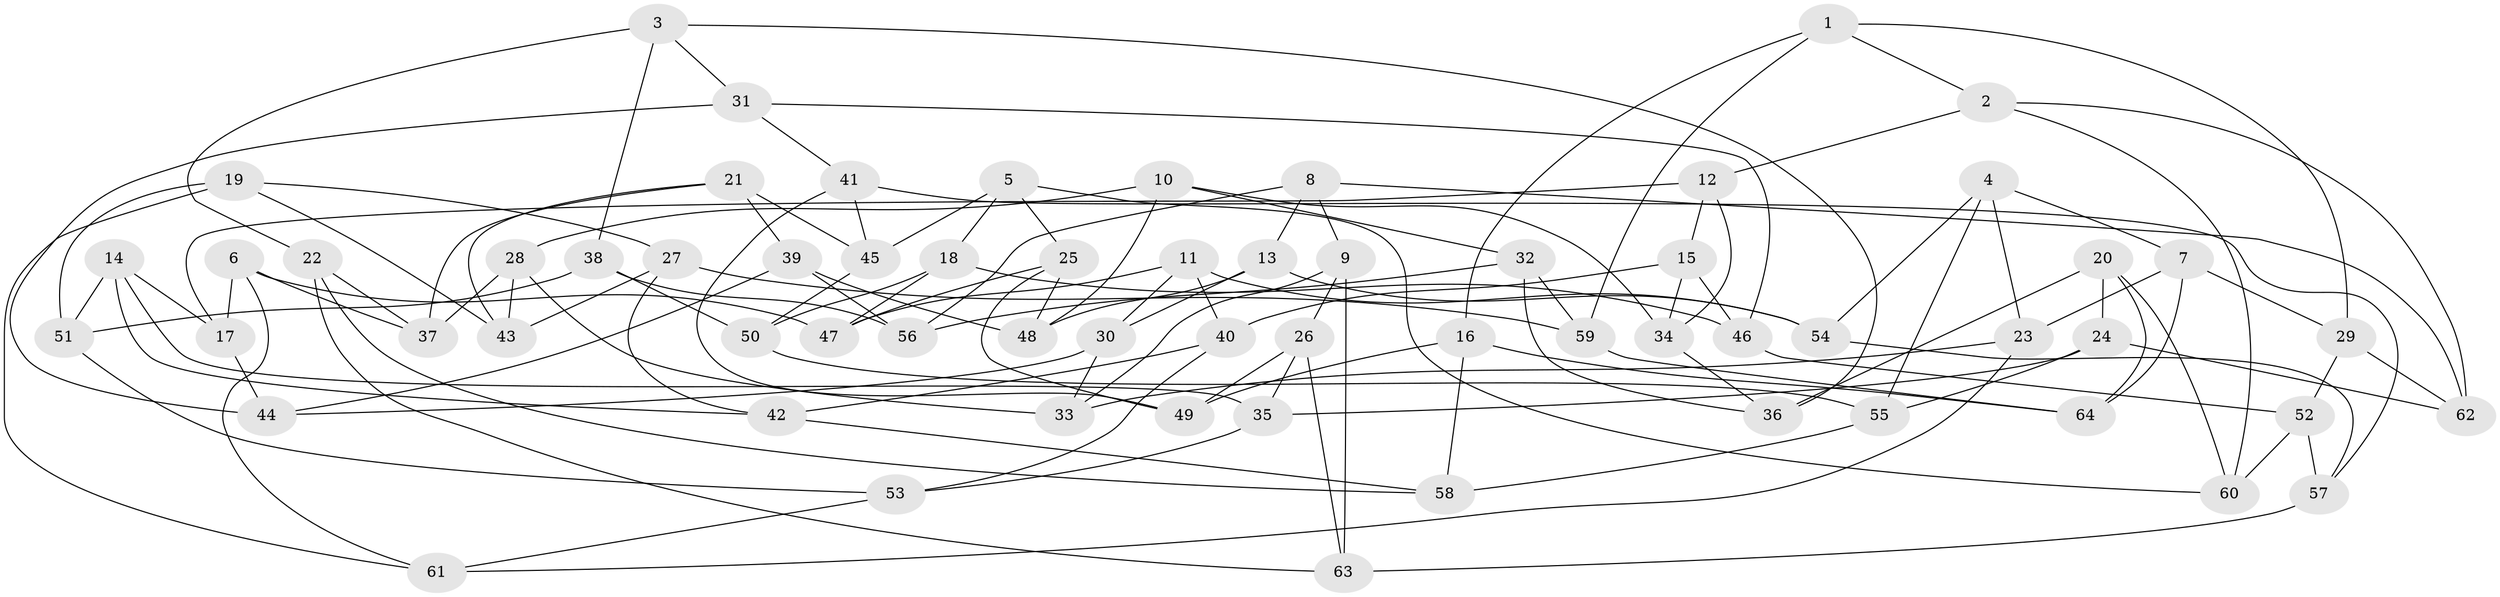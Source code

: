 // Generated by graph-tools (version 1.1) at 2025/16/03/09/25 04:16:24]
// undirected, 64 vertices, 128 edges
graph export_dot {
graph [start="1"]
  node [color=gray90,style=filled];
  1;
  2;
  3;
  4;
  5;
  6;
  7;
  8;
  9;
  10;
  11;
  12;
  13;
  14;
  15;
  16;
  17;
  18;
  19;
  20;
  21;
  22;
  23;
  24;
  25;
  26;
  27;
  28;
  29;
  30;
  31;
  32;
  33;
  34;
  35;
  36;
  37;
  38;
  39;
  40;
  41;
  42;
  43;
  44;
  45;
  46;
  47;
  48;
  49;
  50;
  51;
  52;
  53;
  54;
  55;
  56;
  57;
  58;
  59;
  60;
  61;
  62;
  63;
  64;
  1 -- 29;
  1 -- 2;
  1 -- 16;
  1 -- 59;
  2 -- 60;
  2 -- 62;
  2 -- 12;
  3 -- 31;
  3 -- 22;
  3 -- 38;
  3 -- 36;
  4 -- 55;
  4 -- 54;
  4 -- 23;
  4 -- 7;
  5 -- 60;
  5 -- 25;
  5 -- 45;
  5 -- 18;
  6 -- 37;
  6 -- 47;
  6 -- 61;
  6 -- 17;
  7 -- 29;
  7 -- 64;
  7 -- 23;
  8 -- 13;
  8 -- 62;
  8 -- 56;
  8 -- 9;
  9 -- 33;
  9 -- 26;
  9 -- 63;
  10 -- 28;
  10 -- 32;
  10 -- 34;
  10 -- 48;
  11 -- 47;
  11 -- 30;
  11 -- 40;
  11 -- 54;
  12 -- 15;
  12 -- 34;
  12 -- 17;
  13 -- 48;
  13 -- 30;
  13 -- 54;
  14 -- 17;
  14 -- 51;
  14 -- 35;
  14 -- 42;
  15 -- 46;
  15 -- 40;
  15 -- 34;
  16 -- 49;
  16 -- 58;
  16 -- 64;
  17 -- 44;
  18 -- 46;
  18 -- 50;
  18 -- 47;
  19 -- 61;
  19 -- 27;
  19 -- 51;
  19 -- 43;
  20 -- 24;
  20 -- 64;
  20 -- 60;
  20 -- 36;
  21 -- 45;
  21 -- 37;
  21 -- 43;
  21 -- 39;
  22 -- 37;
  22 -- 58;
  22 -- 63;
  23 -- 61;
  23 -- 33;
  24 -- 55;
  24 -- 62;
  24 -- 35;
  25 -- 48;
  25 -- 49;
  25 -- 47;
  26 -- 63;
  26 -- 35;
  26 -- 49;
  27 -- 43;
  27 -- 42;
  27 -- 59;
  28 -- 43;
  28 -- 37;
  28 -- 33;
  29 -- 52;
  29 -- 62;
  30 -- 44;
  30 -- 33;
  31 -- 44;
  31 -- 46;
  31 -- 41;
  32 -- 36;
  32 -- 59;
  32 -- 56;
  34 -- 36;
  35 -- 53;
  38 -- 51;
  38 -- 50;
  38 -- 56;
  39 -- 44;
  39 -- 48;
  39 -- 56;
  40 -- 42;
  40 -- 53;
  41 -- 57;
  41 -- 49;
  41 -- 45;
  42 -- 58;
  45 -- 50;
  46 -- 52;
  50 -- 55;
  51 -- 53;
  52 -- 60;
  52 -- 57;
  53 -- 61;
  54 -- 57;
  55 -- 58;
  57 -- 63;
  59 -- 64;
}
